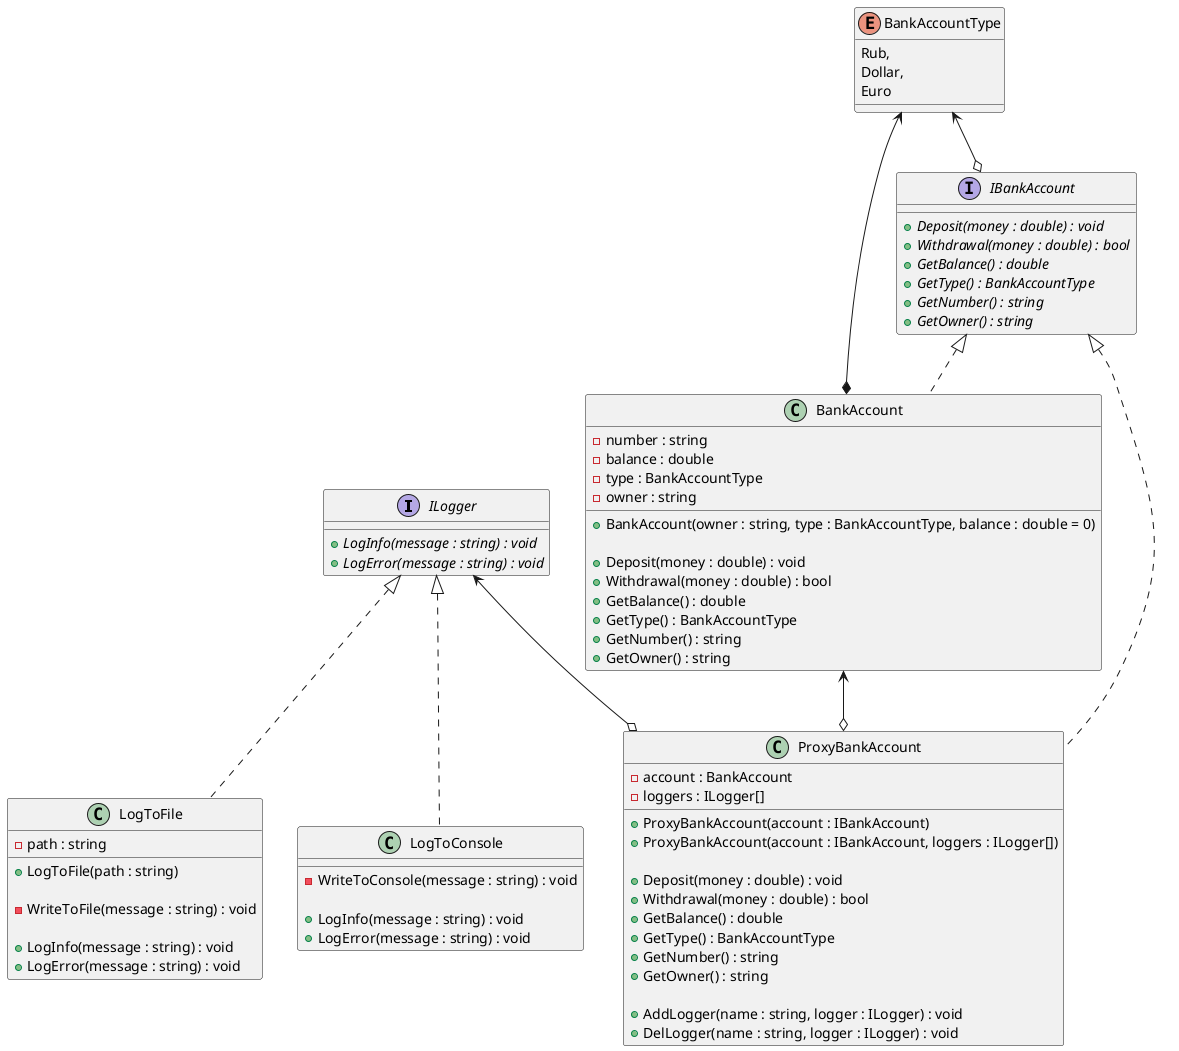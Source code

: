 @startuml
'https://plantuml.com/class-diagram

interface ILogger {
+ {abstract} LogInfo(message : string) : void
+ {abstract} LogError(message : string) : void
}

ILogger <|.. LogToFile
class LogToFile {
- path : string

+ LogToFile(path : string)

- WriteToFile(message : string) : void

+ LogInfo(message : string) : void
+ LogError(message : string) : void
}

ILogger <|.. LogToConsole
class LogToConsole {
- WriteToConsole(message : string) : void

+ LogInfo(message : string) : void
+ LogError(message : string) : void
}

enum BankAccountType {
Rub,
Dollar,
Euro
}

BankAccountType <--o IBankAccount
interface IBankAccount {
+ {abstract} Deposit(money : double) : void
+ {abstract} Withdrawal(money : double) : bool
+ {abstract} GetBalance() : double
+ {abstract} GetType() : BankAccountType
+ {abstract} GetNumber() : string
+ {abstract} GetOwner() : string
}

IBankAccount <|.. BankAccount
BankAccountType <--* BankAccount
class BankAccount {
- number : string
- balance : double
- type : BankAccountType
- owner : string

+ BankAccount(owner : string, type : BankAccountType, balance : double = 0)

+ Deposit(money : double) : void
+ Withdrawal(money : double) : bool
+ GetBalance() : double
+ GetType() : BankAccountType
+ GetNumber() : string
+ GetOwner() : string
}

IBankAccount <|.. ProxyBankAccount
BankAccount <--o ProxyBankAccount
ILogger <--o ProxyBankAccount
class ProxyBankAccount {
- account : BankAccount
- loggers : ILogger[]

+ ProxyBankAccount(account : IBankAccount)
+ ProxyBankAccount(account : IBankAccount, loggers : ILogger[])

+ Deposit(money : double) : void
+ Withdrawal(money : double) : bool
+ GetBalance() : double
+ GetType() : BankAccountType
+ GetNumber() : string
+ GetOwner() : string

+ AddLogger(name : string, logger : ILogger) : void
+ DelLogger(name : string, logger : ILogger) : void
}

@enduml